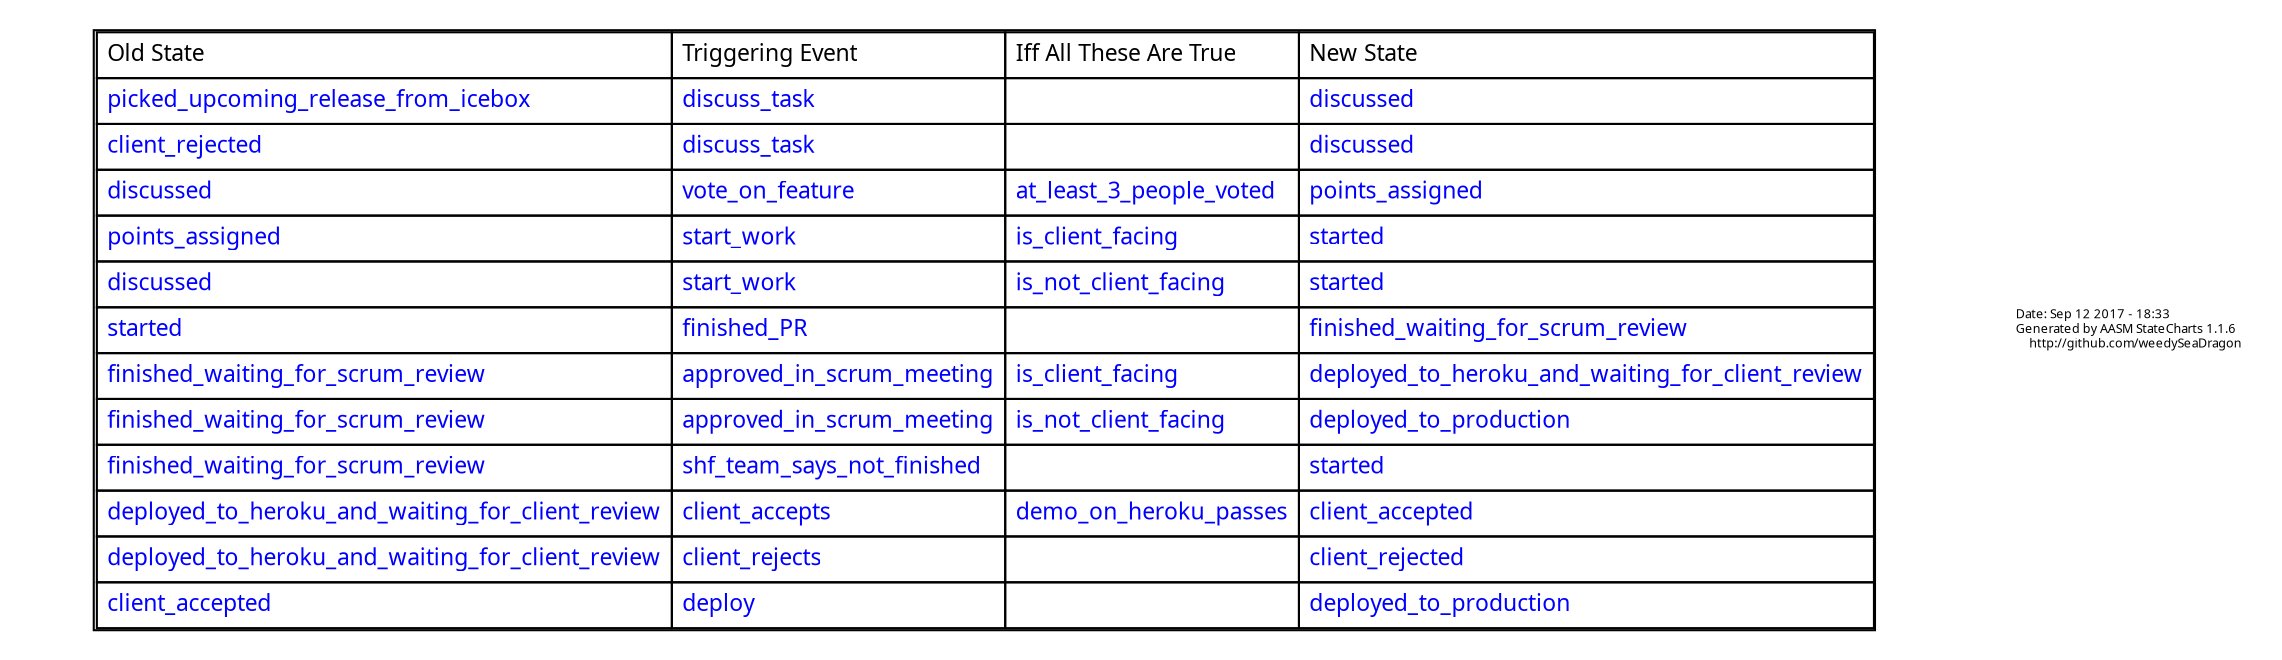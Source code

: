 digraph statechart {
	graph [bb="0,0,1571.9,1114.5",
		bgcolor=white,
		rankdir=TB
	];
	node [fontcolor=blue,
		fontname=Verdana,
		fontsize=11,
		label="\N",
		penwidth=2,
		shape=Mrecord
	];
	edge [dir=forward,
		fontname=Arial,
		fontsize=11,
		penwidth=0.7
	];
	"State Transition Table"	 [height=4.2917,
		label=<<TABLE CELLPADDING="4" CELLSPACING="0" TITLE="State Transition Table"><TR><TD ALIGN="LEFT"><FONT COLOR="black">Old State</FONT></TD><TD ALIGN="LEFT"><FONT COLOR="black">Triggering Event</FONT></TD><TD ALIGN="LEFT"><FONT COLOR="black">Iff All These Are True</FONT></TD><TD ALIGN="LEFT"><FONT COLOR="black">New State</FONT></TD></TR><TR><TD ALIGN="LEFT">picked_upcoming_release_from_icebox</TD><TD ALIGN="LEFT">discuss_task</TD><TD ALIGN="LEFT"></TD><TD ALIGN="LEFT">discussed</TD></TR><TR><TD ALIGN="LEFT">client_rejected</TD><TD ALIGN="LEFT">discuss_task</TD><TD ALIGN="LEFT"></TD><TD ALIGN="LEFT">discussed</TD></TR><TR><TD ALIGN="LEFT">discussed</TD><TD ALIGN="LEFT">vote_on_feature</TD><TD ALIGN="LEFT">at_least_3_people_voted</TD><TD ALIGN="LEFT">points_assigned</TD></TR><TR><TD ALIGN="LEFT">points_assigned</TD><TD ALIGN="LEFT">start_work</TD><TD ALIGN="LEFT">is_client_facing</TD><TD ALIGN="LEFT">started</TD></TR><TR><TD ALIGN="LEFT">discussed</TD><TD ALIGN="LEFT">start_work</TD><TD ALIGN="LEFT">is_not_client_facing</TD><TD ALIGN="LEFT">started</TD></TR><TR><TD ALIGN="LEFT">started</TD><TD ALIGN="LEFT">finished_PR</TD><TD ALIGN="LEFT"></TD><TD ALIGN="LEFT">finished_waiting_for_scrum_review</TD></TR><TR><TD ALIGN="LEFT">finished_waiting_for_scrum_review</TD><TD ALIGN="LEFT">approved_in_scrum_meeting</TD><TD ALIGN="LEFT">is_client_facing</TD><TD ALIGN="LEFT">deployed_to_heroku_and_waiting_for_client_review</TD></TR><TR><TD ALIGN="LEFT">finished_waiting_for_scrum_review</TD><TD ALIGN="LEFT">approved_in_scrum_meeting</TD><TD ALIGN="LEFT">is_not_client_facing</TD><TD ALIGN="LEFT">deployed_to_production</TD></TR><TR><TD ALIGN="LEFT">finished_waiting_for_scrum_review</TD><TD ALIGN="LEFT">shf_team_says_not_finished</TD><TD ALIGN="LEFT"></TD><TD ALIGN="LEFT">started</TD></TR><TR><TD ALIGN="LEFT">deployed_to_heroku_and_waiting_for_client_review</TD><TD ALIGN="LEFT">client_accepts</TD><TD ALIGN="LEFT">demo_on_heroku_passes</TD><TD ALIGN="LEFT">client_accepted</TD></TR><TR><TD ALIGN="LEFT">deployed_to_heroku_and_waiting_for_client_review</TD><TD ALIGN="LEFT">client_rejects</TD><TD ALIGN="LEFT"></TD><TD ALIGN="LEFT">client_rejected</TD></TR><TR><TD ALIGN="LEFT">client_accepted</TD><TD ALIGN="LEFT">deploy</TD><TD ALIGN="LEFT"></TD><TD ALIGN="LEFT">deployed_to_production</TD></TR></TABLE>>,
		pos="954,960.04",
		shape=plaintext,
		width=13.014];
	footer	 [fontcolor=black,
		fontsize=6,
		height=0.5,
		label="Date: Sep 12 2017 - 18:33\lGenerated by AASM StateCharts 1.1.6\lhttp://github.com/weedySeaDragon",
		pos="1506,960.04",
		shape=plaintext,
		width=1.831];
}
